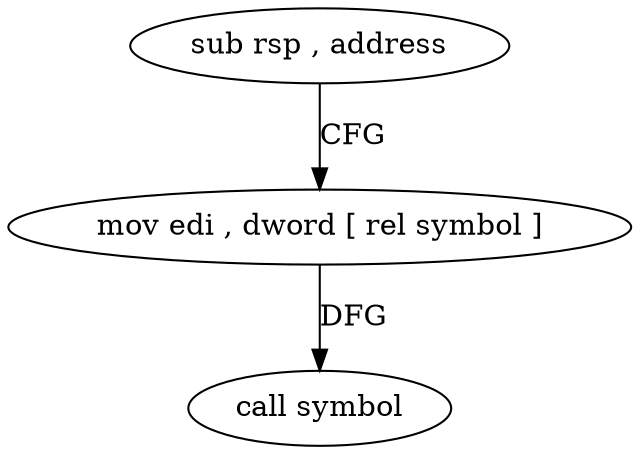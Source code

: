 digraph "func" {
"4396446" [label = "sub rsp , address" ]
"4396450" [label = "mov edi , dword [ rel symbol ]" ]
"4396456" [label = "call symbol" ]
"4396446" -> "4396450" [ label = "CFG" ]
"4396450" -> "4396456" [ label = "DFG" ]
}
